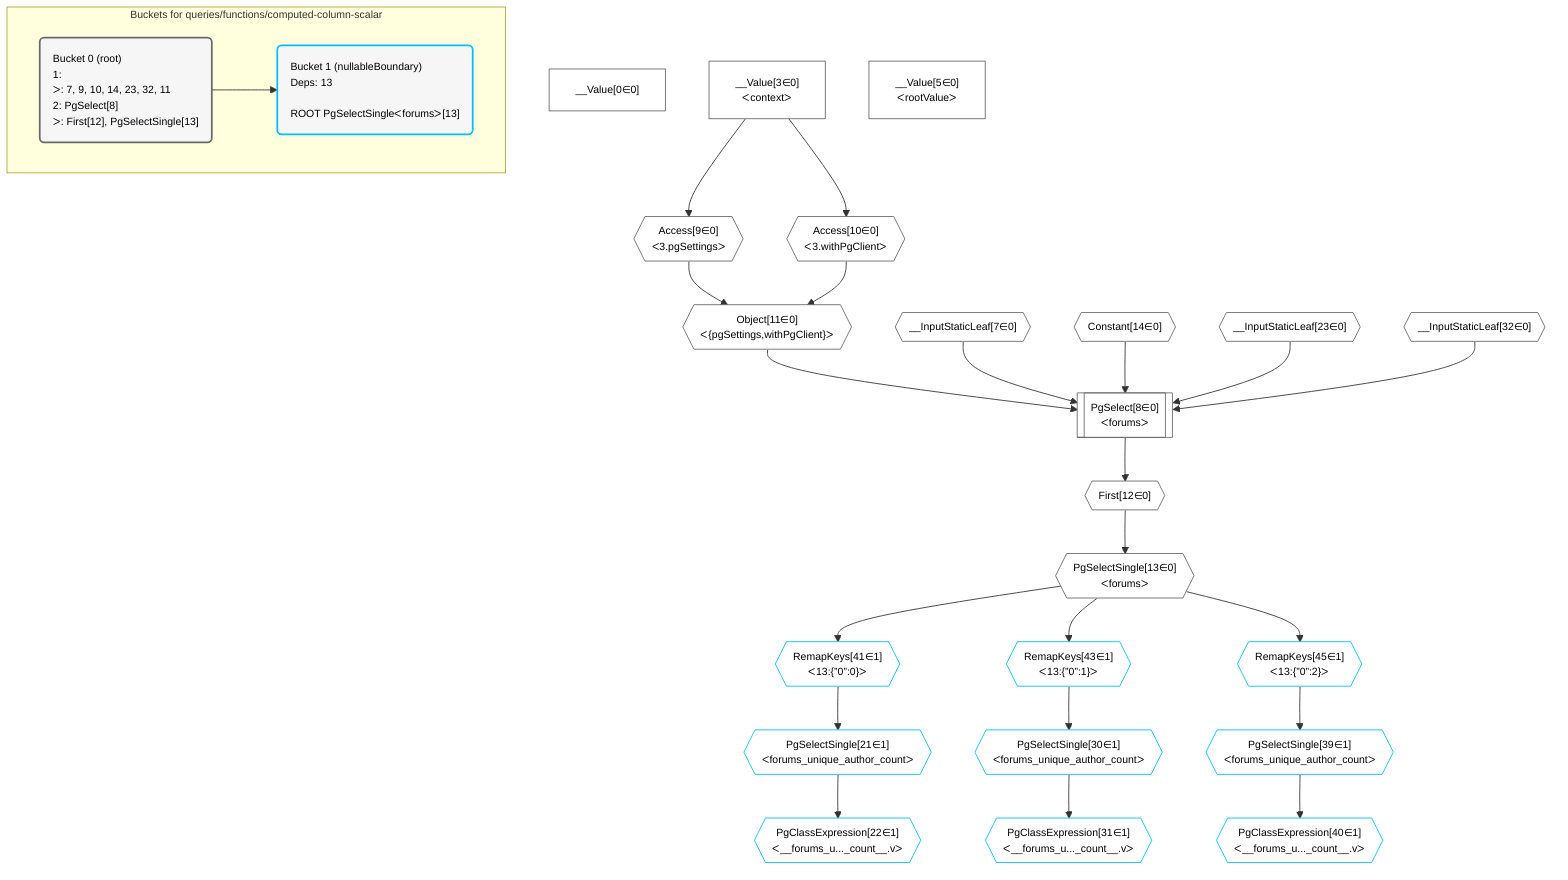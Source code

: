 %%{init: {'themeVariables': { 'fontSize': '12px'}}}%%
graph TD
    classDef path fill:#eee,stroke:#000,color:#000
    classDef plan fill:#fff,stroke-width:1px,color:#000
    classDef itemplan fill:#fff,stroke-width:2px,color:#000
    classDef unbatchedplan fill:#dff,stroke-width:1px,color:#000
    classDef sideeffectplan fill:#fcc,stroke-width:2px,color:#000
    classDef bucket fill:#f6f6f6,color:#000,stroke-width:2px,text-align:left


    %% define steps
    __Value0["__Value[0∈0]"]:::plan
    __Value3["__Value[3∈0]<br />ᐸcontextᐳ"]:::plan
    __Value5["__Value[5∈0]<br />ᐸrootValueᐳ"]:::plan
    __InputStaticLeaf7{{"__InputStaticLeaf[7∈0]"}}:::plan
    Access9{{"Access[9∈0]<br />ᐸ3.pgSettingsᐳ"}}:::plan
    Access10{{"Access[10∈0]<br />ᐸ3.withPgClientᐳ"}}:::plan
    Object11{{"Object[11∈0]<br />ᐸ{pgSettings,withPgClient}ᐳ"}}:::plan
    Constant14{{"Constant[14∈0]"}}:::plan
    __InputStaticLeaf23{{"__InputStaticLeaf[23∈0]"}}:::plan
    __InputStaticLeaf32{{"__InputStaticLeaf[32∈0]"}}:::plan
    PgSelect8[["PgSelect[8∈0]<br />ᐸforumsᐳ"]]:::plan
    First12{{"First[12∈0]"}}:::plan
    PgSelectSingle13{{"PgSelectSingle[13∈0]<br />ᐸforumsᐳ"}}:::plan
    RemapKeys41{{"RemapKeys[41∈1]<br />ᐸ13:{”0”:0}ᐳ"}}:::plan
    PgSelectSingle21{{"PgSelectSingle[21∈1]<br />ᐸforums_unique_author_countᐳ"}}:::plan
    PgClassExpression22{{"PgClassExpression[22∈1]<br />ᐸ__forums_u..._count__.vᐳ"}}:::plan
    RemapKeys43{{"RemapKeys[43∈1]<br />ᐸ13:{”0”:1}ᐳ"}}:::plan
    PgSelectSingle30{{"PgSelectSingle[30∈1]<br />ᐸforums_unique_author_countᐳ"}}:::plan
    PgClassExpression31{{"PgClassExpression[31∈1]<br />ᐸ__forums_u..._count__.vᐳ"}}:::plan
    RemapKeys45{{"RemapKeys[45∈1]<br />ᐸ13:{”0”:2}ᐳ"}}:::plan
    PgSelectSingle39{{"PgSelectSingle[39∈1]<br />ᐸforums_unique_author_countᐳ"}}:::plan
    PgClassExpression40{{"PgClassExpression[40∈1]<br />ᐸ__forums_u..._count__.vᐳ"}}:::plan

    %% plan dependencies
    __Value3 --> Access9
    __Value3 --> Access10
    Access9 & Access10 --> Object11
    Object11 & __InputStaticLeaf7 & Constant14 & __InputStaticLeaf23 & __InputStaticLeaf32 --> PgSelect8
    PgSelect8 --> First12
    First12 --> PgSelectSingle13
    PgSelectSingle13 --> RemapKeys41
    RemapKeys41 --> PgSelectSingle21
    PgSelectSingle21 --> PgClassExpression22
    PgSelectSingle13 --> RemapKeys43
    RemapKeys43 --> PgSelectSingle30
    PgSelectSingle30 --> PgClassExpression31
    PgSelectSingle13 --> RemapKeys45
    RemapKeys45 --> PgSelectSingle39
    PgSelectSingle39 --> PgClassExpression40

    subgraph "Buckets for queries/functions/computed-column-scalar"
    Bucket0("Bucket 0 (root)<br />1: <br />ᐳ: 7, 9, 10, 14, 23, 32, 11<br />2: PgSelect[8]<br />ᐳ: First[12], PgSelectSingle[13]"):::bucket
    classDef bucket0 stroke:#696969
    class Bucket0,__Value0,__Value3,__Value5,__InputStaticLeaf7,PgSelect8,Access9,Access10,Object11,First12,PgSelectSingle13,Constant14,__InputStaticLeaf23,__InputStaticLeaf32 bucket0
    Bucket1("Bucket 1 (nullableBoundary)<br />Deps: 13<br /><br />ROOT PgSelectSingleᐸforumsᐳ[13]"):::bucket
    classDef bucket1 stroke:#00bfff
    class Bucket1,PgSelectSingle21,PgClassExpression22,PgSelectSingle30,PgClassExpression31,PgSelectSingle39,PgClassExpression40,RemapKeys41,RemapKeys43,RemapKeys45 bucket1
    Bucket0 --> Bucket1
    end